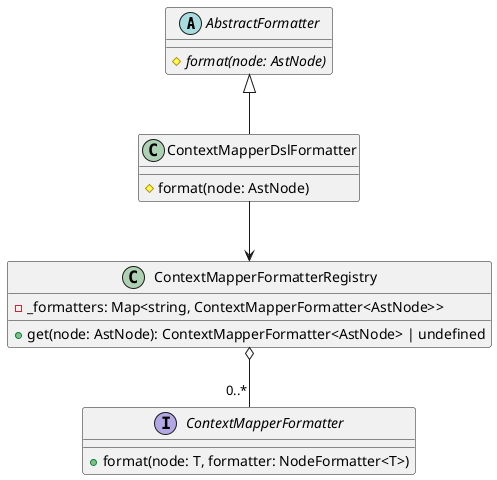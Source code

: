 @startuml
abstract class AbstractFormatter {
{abstract} # format(node: AstNode)
}

class ContextMapperDslFormatter {
# format(node: AstNode)
}

interface ContextMapperFormatter {
+ format(node: T, formatter: NodeFormatter<T>)
}

class ContextMapperFormatterRegistry {
- _formatters: Map<string, ContextMapperFormatter<AstNode>>
+ get(node: AstNode): ContextMapperFormatter<AstNode> | undefined
}

AbstractFormatter <|-- ContextMapperDslFormatter
ContextMapperDslFormatter --> ContextMapperFormatterRegistry
ContextMapperFormatterRegistry o-- "0..*" ContextMapperFormatter

@enduml